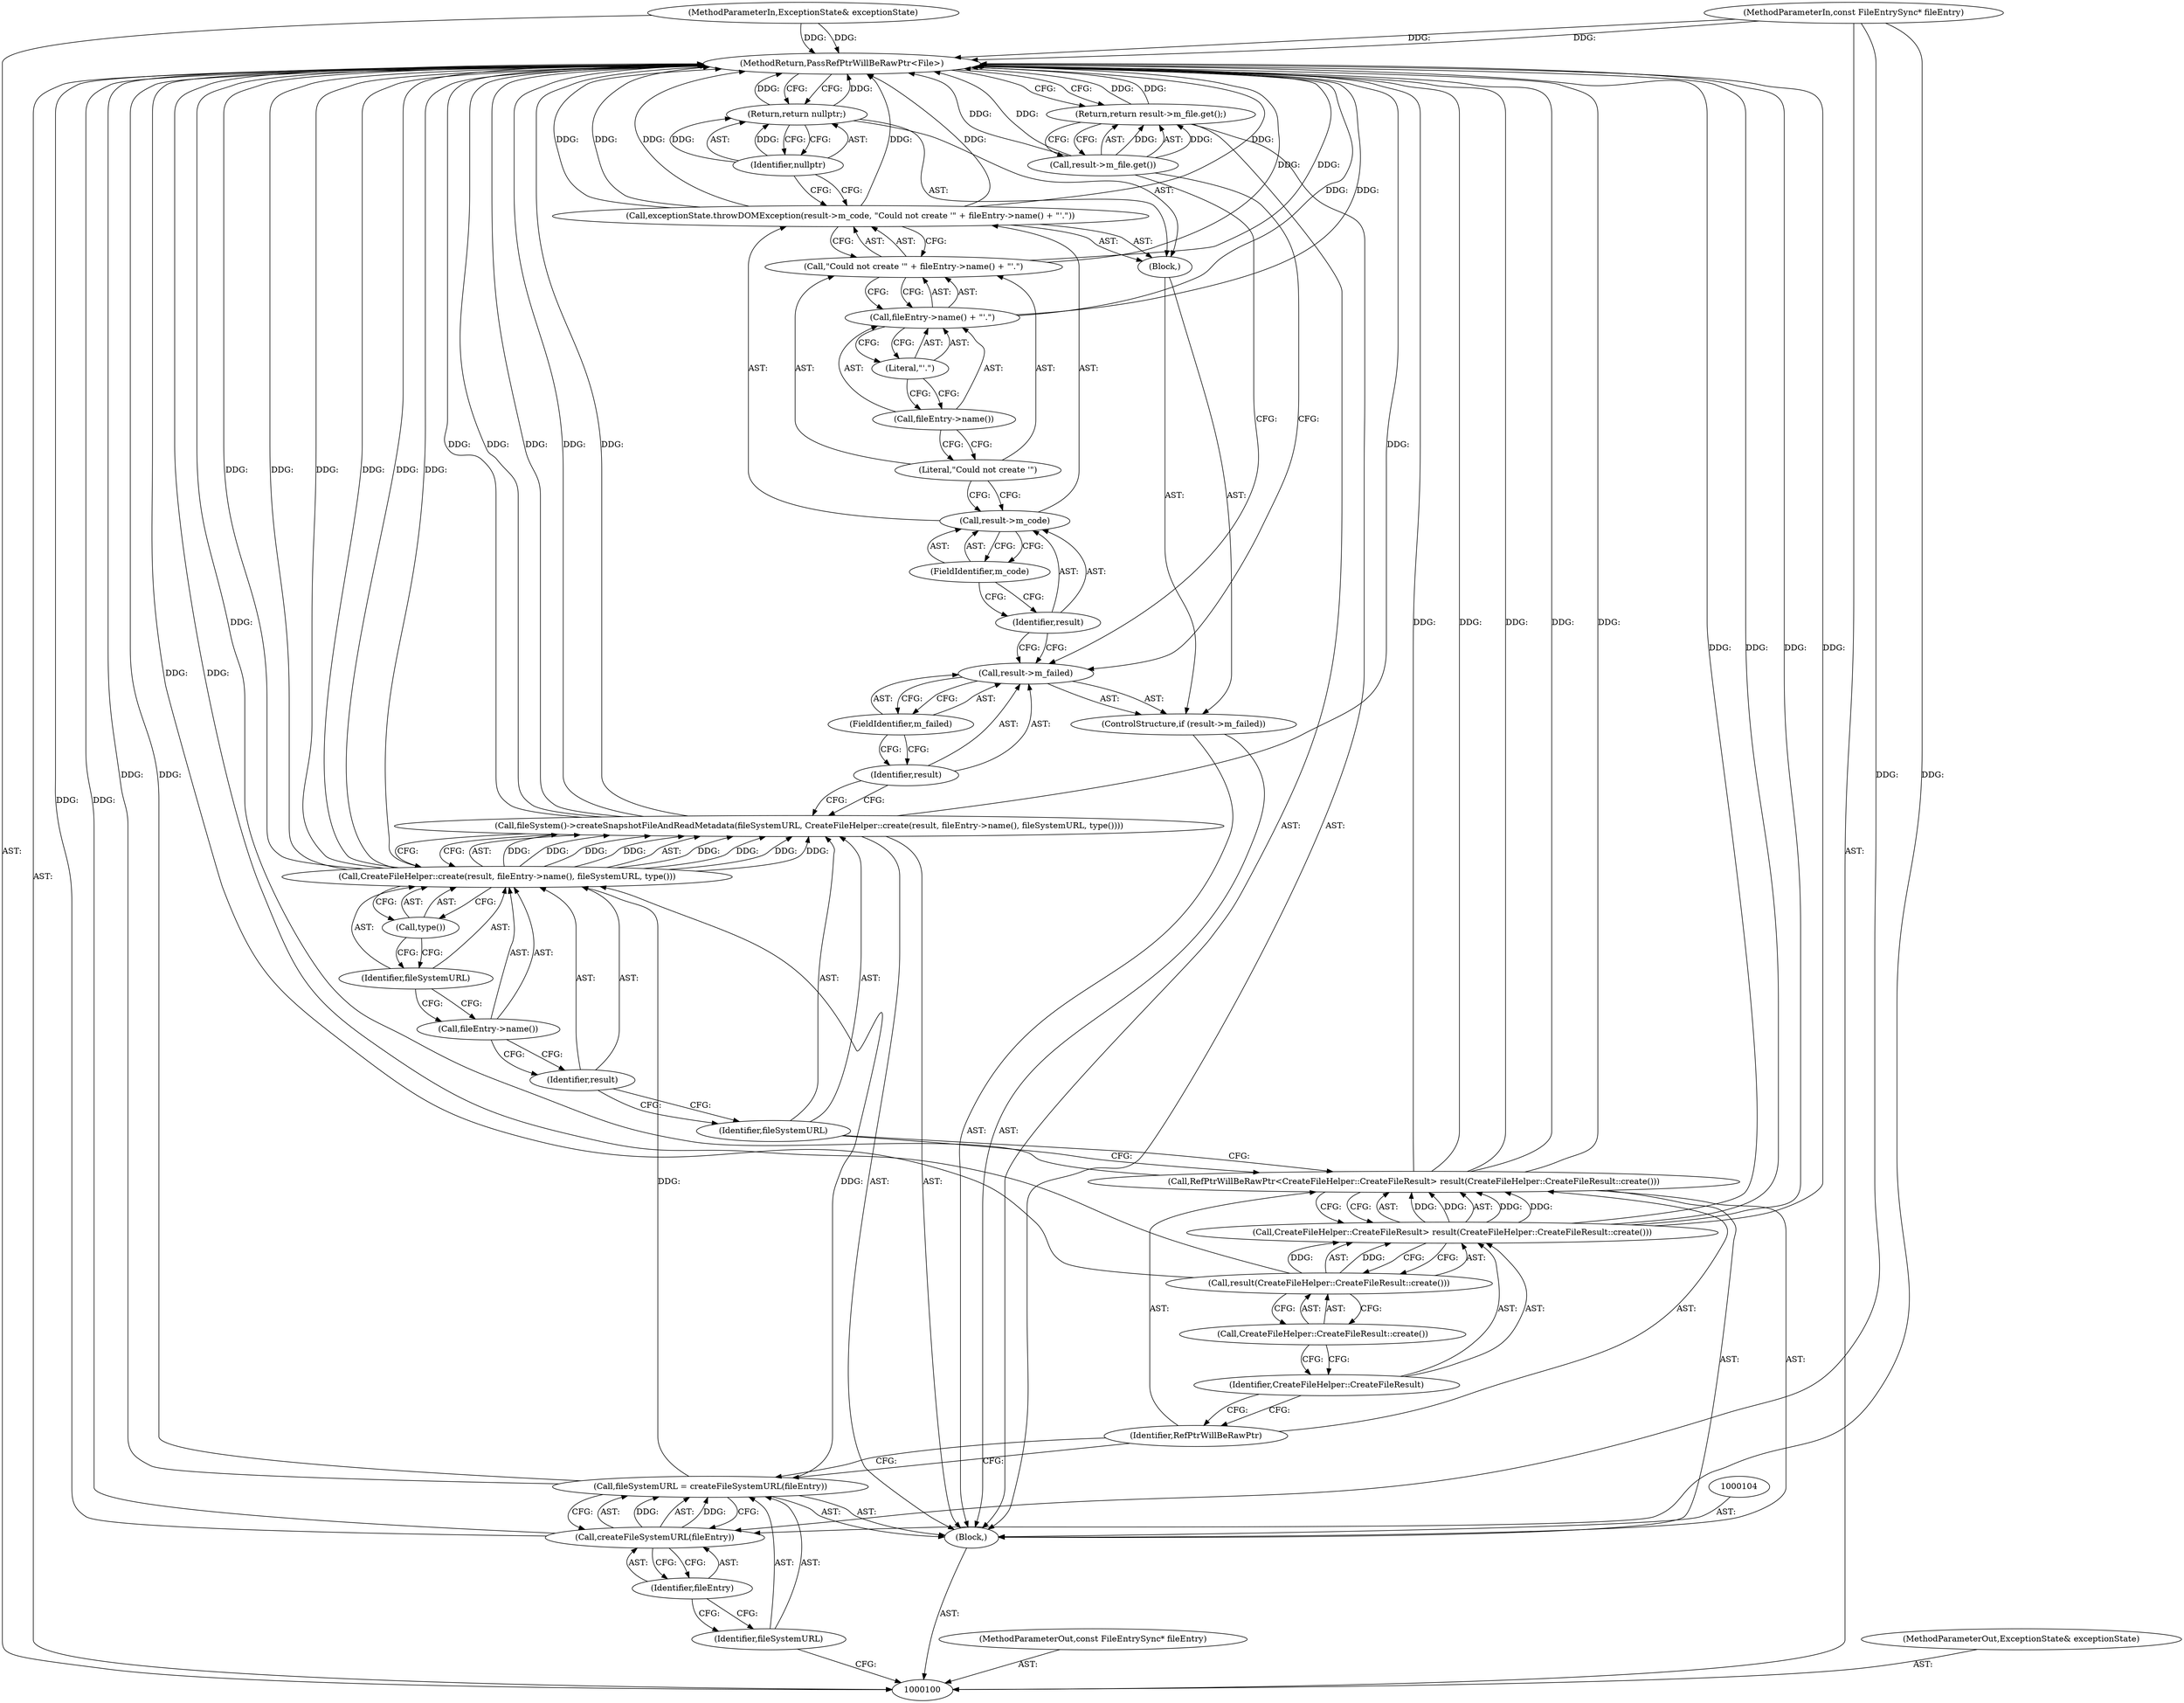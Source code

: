 digraph "1_Chrome_02c8303512ebed345011f7b545e2f418799be2f0_2" {
"1000140" [label="(MethodReturn,PassRefPtrWillBeRawPtr<File>)"];
"1000101" [label="(MethodParameterIn,const FileEntrySync* fileEntry)"];
"1000211" [label="(MethodParameterOut,const FileEntrySync* fileEntry)"];
"1000102" [label="(MethodParameterIn,ExceptionState& exceptionState)"];
"1000212" [label="(MethodParameterOut,ExceptionState& exceptionState)"];
"1000139" [label="(Call,result->m_file.get())"];
"1000138" [label="(Return,return result->m_file.get();)"];
"1000103" [label="(Block,)"];
"1000105" [label="(Call,fileSystemURL = createFileSystemURL(fileEntry))"];
"1000106" [label="(Identifier,fileSystemURL)"];
"1000107" [label="(Call,createFileSystemURL(fileEntry))"];
"1000108" [label="(Identifier,fileEntry)"];
"1000111" [label="(Call,CreateFileHelper::CreateFileResult> result(CreateFileHelper::CreateFileResult::create()))"];
"1000112" [label="(Identifier,CreateFileHelper::CreateFileResult)"];
"1000109" [label="(Call,RefPtrWillBeRawPtr<CreateFileHelper::CreateFileResult> result(CreateFileHelper::CreateFileResult::create()))"];
"1000110" [label="(Identifier,RefPtrWillBeRawPtr)"];
"1000113" [label="(Call,result(CreateFileHelper::CreateFileResult::create()))"];
"1000114" [label="(Call,CreateFileHelper::CreateFileResult::create())"];
"1000119" [label="(Call,fileEntry->name())"];
"1000120" [label="(Identifier,fileSystemURL)"];
"1000121" [label="(Call,type())"];
"1000115" [label="(Call,fileSystem()->createSnapshotFileAndReadMetadata(fileSystemURL, CreateFileHelper::create(result, fileEntry->name(), fileSystemURL, type())))"];
"1000116" [label="(Identifier,fileSystemURL)"];
"1000117" [label="(Call,CreateFileHelper::create(result, fileEntry->name(), fileSystemURL, type()))"];
"1000118" [label="(Identifier,result)"];
"1000125" [label="(FieldIdentifier,m_failed)"];
"1000126" [label="(Block,)"];
"1000122" [label="(ControlStructure,if (result->m_failed))"];
"1000123" [label="(Call,result->m_failed)"];
"1000124" [label="(Identifier,result)"];
"1000135" [label="(Literal,\"'.\")"];
"1000128" [label="(Call,result->m_code)"];
"1000129" [label="(Identifier,result)"];
"1000130" [label="(FieldIdentifier,m_code)"];
"1000131" [label="(Call,\"Could not create '\" + fileEntry->name() + \"'.\")"];
"1000132" [label="(Literal,\"Could not create '\")"];
"1000133" [label="(Call,fileEntry->name() + \"'.\")"];
"1000134" [label="(Call,fileEntry->name())"];
"1000127" [label="(Call,exceptionState.throwDOMException(result->m_code, \"Could not create '\" + fileEntry->name() + \"'.\"))"];
"1000137" [label="(Identifier,nullptr)"];
"1000136" [label="(Return,return nullptr;)"];
"1000140" -> "1000100"  [label="AST: "];
"1000140" -> "1000136"  [label="CFG: "];
"1000140" -> "1000138"  [label="CFG: "];
"1000136" -> "1000140"  [label="DDG: "];
"1000115" -> "1000140"  [label="DDG: "];
"1000115" -> "1000140"  [label="DDG: "];
"1000115" -> "1000140"  [label="DDG: "];
"1000107" -> "1000140"  [label="DDG: "];
"1000105" -> "1000140"  [label="DDG: "];
"1000113" -> "1000140"  [label="DDG: "];
"1000139" -> "1000140"  [label="DDG: "];
"1000133" -> "1000140"  [label="DDG: "];
"1000127" -> "1000140"  [label="DDG: "];
"1000127" -> "1000140"  [label="DDG: "];
"1000127" -> "1000140"  [label="DDG: "];
"1000117" -> "1000140"  [label="DDG: "];
"1000117" -> "1000140"  [label="DDG: "];
"1000117" -> "1000140"  [label="DDG: "];
"1000109" -> "1000140"  [label="DDG: "];
"1000109" -> "1000140"  [label="DDG: "];
"1000109" -> "1000140"  [label="DDG: "];
"1000131" -> "1000140"  [label="DDG: "];
"1000102" -> "1000140"  [label="DDG: "];
"1000111" -> "1000140"  [label="DDG: "];
"1000111" -> "1000140"  [label="DDG: "];
"1000101" -> "1000140"  [label="DDG: "];
"1000138" -> "1000140"  [label="DDG: "];
"1000101" -> "1000100"  [label="AST: "];
"1000101" -> "1000140"  [label="DDG: "];
"1000101" -> "1000107"  [label="DDG: "];
"1000211" -> "1000100"  [label="AST: "];
"1000102" -> "1000100"  [label="AST: "];
"1000102" -> "1000140"  [label="DDG: "];
"1000212" -> "1000100"  [label="AST: "];
"1000139" -> "1000138"  [label="AST: "];
"1000139" -> "1000123"  [label="CFG: "];
"1000138" -> "1000139"  [label="CFG: "];
"1000139" -> "1000140"  [label="DDG: "];
"1000139" -> "1000138"  [label="DDG: "];
"1000138" -> "1000103"  [label="AST: "];
"1000138" -> "1000139"  [label="CFG: "];
"1000139" -> "1000138"  [label="AST: "];
"1000140" -> "1000138"  [label="CFG: "];
"1000138" -> "1000140"  [label="DDG: "];
"1000139" -> "1000138"  [label="DDG: "];
"1000103" -> "1000100"  [label="AST: "];
"1000104" -> "1000103"  [label="AST: "];
"1000105" -> "1000103"  [label="AST: "];
"1000109" -> "1000103"  [label="AST: "];
"1000115" -> "1000103"  [label="AST: "];
"1000122" -> "1000103"  [label="AST: "];
"1000138" -> "1000103"  [label="AST: "];
"1000105" -> "1000103"  [label="AST: "];
"1000105" -> "1000107"  [label="CFG: "];
"1000106" -> "1000105"  [label="AST: "];
"1000107" -> "1000105"  [label="AST: "];
"1000110" -> "1000105"  [label="CFG: "];
"1000105" -> "1000140"  [label="DDG: "];
"1000107" -> "1000105"  [label="DDG: "];
"1000105" -> "1000117"  [label="DDG: "];
"1000106" -> "1000105"  [label="AST: "];
"1000106" -> "1000100"  [label="CFG: "];
"1000108" -> "1000106"  [label="CFG: "];
"1000107" -> "1000105"  [label="AST: "];
"1000107" -> "1000108"  [label="CFG: "];
"1000108" -> "1000107"  [label="AST: "];
"1000105" -> "1000107"  [label="CFG: "];
"1000107" -> "1000140"  [label="DDG: "];
"1000107" -> "1000105"  [label="DDG: "];
"1000101" -> "1000107"  [label="DDG: "];
"1000108" -> "1000107"  [label="AST: "];
"1000108" -> "1000106"  [label="CFG: "];
"1000107" -> "1000108"  [label="CFG: "];
"1000111" -> "1000109"  [label="AST: "];
"1000111" -> "1000113"  [label="CFG: "];
"1000112" -> "1000111"  [label="AST: "];
"1000113" -> "1000111"  [label="AST: "];
"1000109" -> "1000111"  [label="CFG: "];
"1000111" -> "1000140"  [label="DDG: "];
"1000111" -> "1000140"  [label="DDG: "];
"1000111" -> "1000109"  [label="DDG: "];
"1000111" -> "1000109"  [label="DDG: "];
"1000113" -> "1000111"  [label="DDG: "];
"1000112" -> "1000111"  [label="AST: "];
"1000112" -> "1000110"  [label="CFG: "];
"1000114" -> "1000112"  [label="CFG: "];
"1000109" -> "1000103"  [label="AST: "];
"1000109" -> "1000111"  [label="CFG: "];
"1000110" -> "1000109"  [label="AST: "];
"1000111" -> "1000109"  [label="AST: "];
"1000116" -> "1000109"  [label="CFG: "];
"1000109" -> "1000140"  [label="DDG: "];
"1000109" -> "1000140"  [label="DDG: "];
"1000109" -> "1000140"  [label="DDG: "];
"1000111" -> "1000109"  [label="DDG: "];
"1000111" -> "1000109"  [label="DDG: "];
"1000110" -> "1000109"  [label="AST: "];
"1000110" -> "1000105"  [label="CFG: "];
"1000112" -> "1000110"  [label="CFG: "];
"1000113" -> "1000111"  [label="AST: "];
"1000113" -> "1000114"  [label="CFG: "];
"1000114" -> "1000113"  [label="AST: "];
"1000111" -> "1000113"  [label="CFG: "];
"1000113" -> "1000140"  [label="DDG: "];
"1000113" -> "1000111"  [label="DDG: "];
"1000114" -> "1000113"  [label="AST: "];
"1000114" -> "1000112"  [label="CFG: "];
"1000113" -> "1000114"  [label="CFG: "];
"1000119" -> "1000117"  [label="AST: "];
"1000119" -> "1000118"  [label="CFG: "];
"1000120" -> "1000119"  [label="CFG: "];
"1000120" -> "1000117"  [label="AST: "];
"1000120" -> "1000119"  [label="CFG: "];
"1000121" -> "1000120"  [label="CFG: "];
"1000121" -> "1000117"  [label="AST: "];
"1000121" -> "1000120"  [label="CFG: "];
"1000117" -> "1000121"  [label="CFG: "];
"1000115" -> "1000103"  [label="AST: "];
"1000115" -> "1000117"  [label="CFG: "];
"1000116" -> "1000115"  [label="AST: "];
"1000117" -> "1000115"  [label="AST: "];
"1000124" -> "1000115"  [label="CFG: "];
"1000115" -> "1000140"  [label="DDG: "];
"1000115" -> "1000140"  [label="DDG: "];
"1000115" -> "1000140"  [label="DDG: "];
"1000117" -> "1000115"  [label="DDG: "];
"1000117" -> "1000115"  [label="DDG: "];
"1000117" -> "1000115"  [label="DDG: "];
"1000117" -> "1000115"  [label="DDG: "];
"1000116" -> "1000115"  [label="AST: "];
"1000116" -> "1000109"  [label="CFG: "];
"1000118" -> "1000116"  [label="CFG: "];
"1000117" -> "1000115"  [label="AST: "];
"1000117" -> "1000121"  [label="CFG: "];
"1000118" -> "1000117"  [label="AST: "];
"1000119" -> "1000117"  [label="AST: "];
"1000120" -> "1000117"  [label="AST: "];
"1000121" -> "1000117"  [label="AST: "];
"1000115" -> "1000117"  [label="CFG: "];
"1000117" -> "1000140"  [label="DDG: "];
"1000117" -> "1000140"  [label="DDG: "];
"1000117" -> "1000140"  [label="DDG: "];
"1000117" -> "1000115"  [label="DDG: "];
"1000117" -> "1000115"  [label="DDG: "];
"1000117" -> "1000115"  [label="DDG: "];
"1000117" -> "1000115"  [label="DDG: "];
"1000105" -> "1000117"  [label="DDG: "];
"1000118" -> "1000117"  [label="AST: "];
"1000118" -> "1000116"  [label="CFG: "];
"1000119" -> "1000118"  [label="CFG: "];
"1000125" -> "1000123"  [label="AST: "];
"1000125" -> "1000124"  [label="CFG: "];
"1000123" -> "1000125"  [label="CFG: "];
"1000126" -> "1000122"  [label="AST: "];
"1000127" -> "1000126"  [label="AST: "];
"1000136" -> "1000126"  [label="AST: "];
"1000122" -> "1000103"  [label="AST: "];
"1000123" -> "1000122"  [label="AST: "];
"1000126" -> "1000122"  [label="AST: "];
"1000123" -> "1000122"  [label="AST: "];
"1000123" -> "1000125"  [label="CFG: "];
"1000124" -> "1000123"  [label="AST: "];
"1000125" -> "1000123"  [label="AST: "];
"1000129" -> "1000123"  [label="CFG: "];
"1000139" -> "1000123"  [label="CFG: "];
"1000124" -> "1000123"  [label="AST: "];
"1000124" -> "1000115"  [label="CFG: "];
"1000125" -> "1000124"  [label="CFG: "];
"1000135" -> "1000133"  [label="AST: "];
"1000135" -> "1000134"  [label="CFG: "];
"1000133" -> "1000135"  [label="CFG: "];
"1000128" -> "1000127"  [label="AST: "];
"1000128" -> "1000130"  [label="CFG: "];
"1000129" -> "1000128"  [label="AST: "];
"1000130" -> "1000128"  [label="AST: "];
"1000132" -> "1000128"  [label="CFG: "];
"1000129" -> "1000128"  [label="AST: "];
"1000129" -> "1000123"  [label="CFG: "];
"1000130" -> "1000129"  [label="CFG: "];
"1000130" -> "1000128"  [label="AST: "];
"1000130" -> "1000129"  [label="CFG: "];
"1000128" -> "1000130"  [label="CFG: "];
"1000131" -> "1000127"  [label="AST: "];
"1000131" -> "1000133"  [label="CFG: "];
"1000132" -> "1000131"  [label="AST: "];
"1000133" -> "1000131"  [label="AST: "];
"1000127" -> "1000131"  [label="CFG: "];
"1000131" -> "1000140"  [label="DDG: "];
"1000132" -> "1000131"  [label="AST: "];
"1000132" -> "1000128"  [label="CFG: "];
"1000134" -> "1000132"  [label="CFG: "];
"1000133" -> "1000131"  [label="AST: "];
"1000133" -> "1000135"  [label="CFG: "];
"1000134" -> "1000133"  [label="AST: "];
"1000135" -> "1000133"  [label="AST: "];
"1000131" -> "1000133"  [label="CFG: "];
"1000133" -> "1000140"  [label="DDG: "];
"1000134" -> "1000133"  [label="AST: "];
"1000134" -> "1000132"  [label="CFG: "];
"1000135" -> "1000134"  [label="CFG: "];
"1000127" -> "1000126"  [label="AST: "];
"1000127" -> "1000131"  [label="CFG: "];
"1000128" -> "1000127"  [label="AST: "];
"1000131" -> "1000127"  [label="AST: "];
"1000137" -> "1000127"  [label="CFG: "];
"1000127" -> "1000140"  [label="DDG: "];
"1000127" -> "1000140"  [label="DDG: "];
"1000127" -> "1000140"  [label="DDG: "];
"1000137" -> "1000136"  [label="AST: "];
"1000137" -> "1000127"  [label="CFG: "];
"1000136" -> "1000137"  [label="CFG: "];
"1000137" -> "1000136"  [label="DDG: "];
"1000136" -> "1000126"  [label="AST: "];
"1000136" -> "1000137"  [label="CFG: "];
"1000137" -> "1000136"  [label="AST: "];
"1000140" -> "1000136"  [label="CFG: "];
"1000136" -> "1000140"  [label="DDG: "];
"1000137" -> "1000136"  [label="DDG: "];
}
